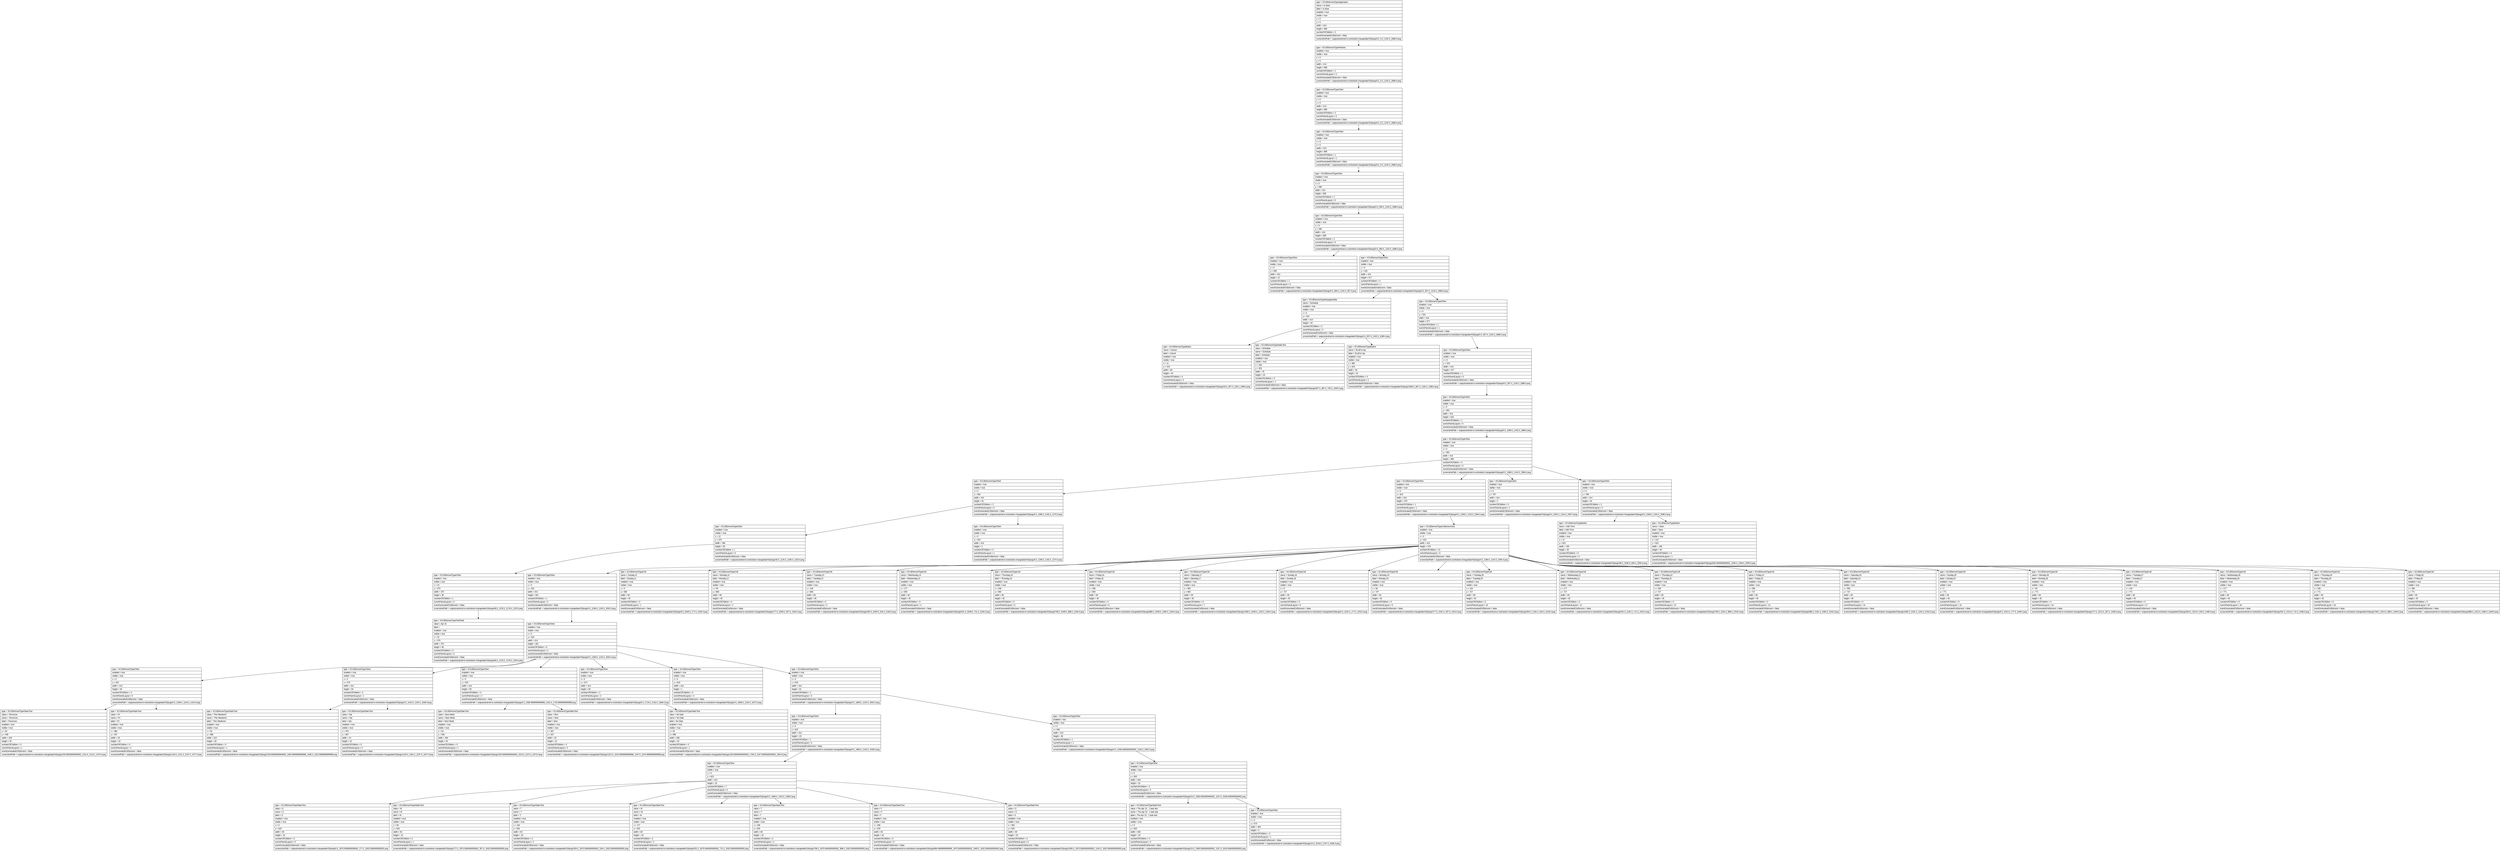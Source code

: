 digraph Layout {

	node [shape=record fontname=Arial];

	0	[label="{type = XCUIElementTypeApplication\l|name = to doist\l|label = to doist\l|enabled = true\l|visible = true\l|x = 0\l|y = 0\l|width = 414\l|height = 896\l|numberOfChildren = 2\l|eventGeneratedOnElement = false \l|screenshotPath = outputs/android-to-ios/todoist-changedate/S3/pngs/0.0_0.0_1242.0_2688.0.png\l}"]
	1	[label="{type = XCUIElementTypeWindow\l|enabled = true\l|visible = true\l|x = 0\l|y = 0\l|width = 414\l|height = 896\l|numberOfChildren = 1\l|numInParentLayout = 0\l|eventGeneratedOnElement = false \l|screenshotPath = outputs/android-to-ios/todoist-changedate/S3/pngs/0.0_0.0_1242.0_2688.0.png\l}"]
	2	[label="{type = XCUIElementTypeOther\l|enabled = true\l|visible = true\l|x = 0\l|y = 0\l|width = 414\l|height = 896\l|numberOfChildren = 2\l|numInParentLayout = 0\l|eventGeneratedOnElement = false \l|screenshotPath = outputs/android-to-ios/todoist-changedate/S3/pngs/0.0_0.0_1242.0_2688.0.png\l}"]
	3	[label="{type = XCUIElementTypeOther\l|enabled = true\l|visible = true\l|x = 0\l|y = 0\l|width = 414\l|height = 896\l|numberOfChildren = 1\l|numInParentLayout = 1\l|eventGeneratedOnElement = false \l|screenshotPath = outputs/android-to-ios/todoist-changedate/S3/pngs/0.0_0.0_1242.0_2688.0.png\l}"]
	4	[label="{type = XCUIElementTypeOther\l|enabled = true\l|visible = true\l|x = 0\l|y = 298\l|width = 414\l|height = 598\l|numberOfChildren = 1\l|numInParentLayout = 0\l|eventGeneratedOnElement = false \l|screenshotPath = outputs/android-to-ios/todoist-changedate/S3/pngs/0.0_894.0_1242.0_2688.0.png\l}"]
	5	[label="{type = XCUIElementTypeOther\l|enabled = true\l|visible = true\l|x = 0\l|y = 298\l|width = 414\l|height = 598\l|numberOfChildren = 2\l|numInParentLayout = 0\l|eventGeneratedOnElement = false \l|screenshotPath = outputs/android-to-ios/todoist-changedate/S3/pngs/0.0_894.0_1242.0_2688.0.png\l}"]
	6	[label="{type = XCUIElementTypeOther\l|enabled = true\l|visible = true\l|x = 0\l|y = 298\l|width = 414\l|height = 21\l|numberOfChildren = 1\l|numInParentLayout = 0\l|eventGeneratedOnElement = false \l|screenshotPath = outputs/android-to-ios/todoist-changedate/S3/pngs/0.0_894.0_1242.0_957.0.png\l}"]
	7	[label="{type = XCUIElementTypeOther\l|enabled = true\l|visible = true\l|x = 0\l|y = 319\l|width = 414\l|height = 577\l|numberOfChildren = 2\l|numInParentLayout = 1\l|eventGeneratedOnElement = false \l|screenshotPath = outputs/android-to-ios/todoist-changedate/S3/pngs/0.0_957.0_1242.0_2688.0.png\l}"]
	8	[label="{type = XCUIElementTypeNavigationBar\l|name = Schedule\l|enabled = true\l|visible = true\l|x = 0\l|y = 319\l|width = 414\l|height = 44\l|numberOfChildren = 3\l|numInParentLayout = 0\l|eventGeneratedOnElement = false \l|screenshotPath = outputs/android-to-ios/todoist-changedate/S3/pngs/0.0_957.0_1242.0_1089.0.png\l}"]
	9	[label="{type = XCUIElementTypeOther\l|enabled = true\l|visible = true\l|x = 0\l|y = 319\l|width = 414\l|height = 577\l|numberOfChildren = 1\l|numInParentLayout = 1\l|eventGeneratedOnElement = false \l|screenshotPath = outputs/android-to-ios/todoist-changedate/S3/pngs/0.0_957.0_1242.0_2688.0.png\l}"]
	10	[label="{type = XCUIElementTypeButton\l|name = Cancel\l|label = Cancel\l|enabled = true\l|visible = true\l|x = 11\l|y = 319\l|width = 65\l|height = 44\l|numberOfChildren = 0\l|numInParentLayout = 0\l|eventGeneratedOnElement = false \l|screenshotPath = outputs/android-to-ios/todoist-changedate/S3/pngs/33.0_957.0_228.0_1089.0.png\l}"]
	11	[label="{type = XCUIElementTypeStaticText\l|value = Schedule\l|name = Schedule\l|label = Schedule\l|enabled = true\l|visible = true\l|x = 169\l|y = 329\l|width = 76\l|height = 24\l|numberOfChildren = 0\l|numInParentLayout = 1\l|eventGeneratedOnElement = false \l|screenshotPath = outputs/android-to-ios/todoist-changedate/S3/pngs/507.0_987.0_735.0_1059.0.png\l}"]
	12	[label="{type = XCUIElementTypeButton\l|name = Scroll to top\l|label = Scroll to top\l|enabled = true\l|visible = true\l|x = 360\l|y = 319\l|width = 34\l|height = 44\l|numberOfChildren = 0\l|numInParentLayout = 2\l|eventGeneratedOnElement = false \l|screenshotPath = outputs/android-to-ios/todoist-changedate/S3/pngs/1080.0_957.0_1182.0_1089.0.png\l}"]
	13	[label="{type = XCUIElementTypeOther\l|enabled = true\l|visible = true\l|x = 0\l|y = 319\l|width = 414\l|height = 577\l|numberOfChildren = 1\l|numInParentLayout = 0\l|eventGeneratedOnElement = false \l|screenshotPath = outputs/android-to-ios/todoist-changedate/S3/pngs/0.0_957.0_1242.0_2688.0.png\l}"]
	14	[label="{type = XCUIElementTypeOther\l|enabled = true\l|visible = true\l|x = 0\l|y = 363\l|width = 414\l|height = 533\l|numberOfChildren = 1\l|numInParentLayout = 0\l|eventGeneratedOnElement = false \l|screenshotPath = outputs/android-to-ios/todoist-changedate/S3/pngs/0.0_1089.0_1242.0_2688.0.png\l}"]
	15	[label="{type = XCUIElementTypeOther\l|enabled = true\l|visible = true\l|x = 0\l|y = 363\l|width = 414\l|height = 499\l|numberOfChildren = 4\l|numInParentLayout = 0\l|eventGeneratedOnElement = false \l|screenshotPath = outputs/android-to-ios/todoist-changedate/S3/pngs/0.0_1089.0_1242.0_2586.0.png\l}"]
	16	[label="{type = XCUIElementTypeOther\l|enabled = true\l|visible = true\l|x = 0\l|y = 363\l|width = 414\l|height = 61\l|numberOfChildren = 2\l|numInParentLayout = 0\l|eventGeneratedOnElement = false \l|screenshotPath = outputs/android-to-ios/todoist-changedate/S3/pngs/0.0_1089.0_1242.0_1272.0.png\l}"]
	17	[label="{type = XCUIElementTypeOther\l|enabled = true\l|visible = true\l|x = 0\l|y = 423\l|width = 414\l|height = 375\l|numberOfChildren = 1\l|numInParentLayout = 1\l|eventGeneratedOnElement = false \l|screenshotPath = outputs/android-to-ios/todoist-changedate/S3/pngs/0.0_1269.0_1242.0_2394.0.png\l}"]
	18	[label="{type = XCUIElementTypeOther\l|enabled = true\l|visible = true\l|x = 0\l|y = 797\l|width = 414\l|height = 2\l|numberOfChildren = 0\l|numInParentLayout = 2\l|eventGeneratedOnElement = false \l|screenshotPath = outputs/android-to-ios/todoist-changedate/S3/pngs/0.0_2391.0_1242.0_2397.0.png\l}"]
	19	[label="{type = XCUIElementTypeOther\l|enabled = true\l|visible = true\l|x = 0\l|y = 798\l|width = 414\l|height = 64\l|numberOfChildren = 2\l|numInParentLayout = 3\l|eventGeneratedOnElement = false \l|screenshotPath = outputs/android-to-ios/todoist-changedate/S3/pngs/0.0_2394.0_1242.0_2586.0.png\l}"]
	20	[label="{type = XCUIElementTypeOther\l|enabled = true\l|visible = true\l|x = 12\l|y = 375\l|width = 390\l|height = 36\l|numberOfChildren = 1\l|numInParentLayout = 0\l|eventGeneratedOnElement = false \l|screenshotPath = outputs/android-to-ios/todoist-changedate/S3/pngs/36.0_1125.0_1206.0_1233.0.png\l}"]
	21	[label="{type = XCUIElementTypeOther\l|enabled = true\l|visible = true\l|x = 0\l|y = 423\l|width = 414\l|height = 1\l|numberOfChildren = 0\l|numInParentLayout = 1\l|eventGeneratedOnElement = false \l|screenshotPath = outputs/android-to-ios/todoist-changedate/S3/pngs/0.0_1269.0_1242.0_1272.0.png\l}"]
	22	[label="{type = XCUIElementTypeCollectionView\l|enabled = true\l|visible = true\l|x = 0\l|y = 423\l|width = 414\l|height = 375\l|numberOfChildren = 21\l|numInParentLayout = 0\l|eventGeneratedOnElement = false \l|screenshotPath = outputs/android-to-ios/todoist-changedate/S3/pngs/0.0_1269.0_1242.0_2394.0.png\l}"]
	23	[label="{type = XCUIElementTypeButton\l|name = Add Time\l|label = Add Time\l|enabled = true\l|visible = true\l|x = 12\l|y = 810\l|width = 190\l|height = 40\l|numberOfChildren = 0\l|numInParentLayout = 0\l|eventGeneratedOnElement = false \l|screenshotPath = outputs/android-to-ios/todoist-changedate/S3/pngs/36.0_2430.0_606.0_2550.0.png\l}"]
	24	[label="{type = XCUIElementTypeButton\l|name = Save\l|label = Save\l|enabled = true\l|visible = true\l|x = 212\l|y = 810\l|width = 190\l|height = 40\l|numberOfChildren = 0\l|numInParentLayout = 1\l|eventGeneratedOnElement = false \l|screenshotPath = outputs/android-to-ios/todoist-changedate/S3/pngs/636.0000000000001_2430.0_1206.0_2550.0.png\l}"]
	25	[label="{type = XCUIElementTypeOther\l|enabled = true\l|visible = true\l|x = 22\l|y = 375\l|width = 370\l|height = 36\l|numberOfChildren = 1\l|numInParentLayout = 0\l|eventGeneratedOnElement = false \l|screenshotPath = outputs/android-to-ios/todoist-changedate/S3/pngs/66.0_1125.0_1176.0_1233.0.png\l}"]
	26	[label="{type = XCUIElementTypeOther\l|enabled = true\l|visible = true\l|x = 0\l|y = 423\l|width = 414\l|height = 261\l|numberOfChildren = 1\l|numInParentLayout = 0\l|eventGeneratedOnElement = false \l|screenshotPath = outputs/android-to-ios/todoist-changedate/S3/pngs/0.0_1269.0_1242.0_2052.0.png\l}"]
	27	[label="{type = XCUIElementTypeCell\l|name = Sunday,11\l|label = Sunday,11\l|enabled = true\l|visible = true\l|x = 0\l|y = 683\l|width = 59\l|height = 45\l|numberOfChildren = 0\l|numInParentLayout = 1\l|eventGeneratedOnElement = false \l|screenshotPath = outputs/android-to-ios/todoist-changedate/S3/pngs/0.0_2049.0_177.0_2184.0.png\l}"]
	28	[label="{type = XCUIElementTypeCell\l|name = Monday,12\l|label = Monday,12\l|enabled = true\l|visible = true\l|x = 59\l|y = 683\l|width = 60\l|height = 45\l|numberOfChildren = 0\l|numInParentLayout = 2\l|eventGeneratedOnElement = false \l|screenshotPath = outputs/android-to-ios/todoist-changedate/S3/pngs/177.0_2049.0_357.0_2184.0.png\l}"]
	29	[label="{type = XCUIElementTypeCell\l|name = Tuesday,13\l|label = Tuesday,13\l|enabled = true\l|visible = true\l|x = 118\l|y = 683\l|width = 60\l|height = 45\l|numberOfChildren = 0\l|numInParentLayout = 3\l|eventGeneratedOnElement = false \l|screenshotPath = outputs/android-to-ios/todoist-changedate/S3/pngs/354.0_2049.0_534.0_2184.0.png\l}"]
	30	[label="{type = XCUIElementTypeCell\l|name = Wednesday,14\l|label = Wednesday,14\l|enabled = true\l|visible = true\l|x = 177\l|y = 683\l|width = 60\l|height = 45\l|numberOfChildren = 0\l|numInParentLayout = 4\l|eventGeneratedOnElement = false \l|screenshotPath = outputs/android-to-ios/todoist-changedate/S3/pngs/531.0_2049.0_711.0_2184.0.png\l}"]
	31	[label="{type = XCUIElementTypeCell\l|name = Thursday,15\l|label = Thursday,15\l|enabled = true\l|visible = true\l|x = 236\l|y = 683\l|width = 60\l|height = 45\l|numberOfChildren = 0\l|numInParentLayout = 5\l|eventGeneratedOnElement = false \l|screenshotPath = outputs/android-to-ios/todoist-changedate/S3/pngs/708.0_2049.0_888.0_2184.0.png\l}"]
	32	[label="{type = XCUIElementTypeCell\l|name = Friday,16\l|label = Friday,16\l|enabled = true\l|visible = true\l|x = 296\l|y = 683\l|width = 59\l|height = 45\l|numberOfChildren = 0\l|numInParentLayout = 6\l|eventGeneratedOnElement = false \l|screenshotPath = outputs/android-to-ios/todoist-changedate/S3/pngs/888.0_2049.0_1065.0_2184.0.png\l}"]
	33	[label="{type = XCUIElementTypeCell\l|name = Saturday,17\l|label = Saturday,17\l|enabled = true\l|visible = true\l|x = 355\l|y = 683\l|width = 59\l|height = 45\l|numberOfChildren = 0\l|numInParentLayout = 7\l|eventGeneratedOnElement = false \l|screenshotPath = outputs/android-to-ios/todoist-changedate/S3/pngs/1065.0_2049.0_1242.0_2184.0.png\l}"]
	34	[label="{type = XCUIElementTypeCell\l|name = Sunday,18\l|label = Sunday,18\l|enabled = true\l|visible = true\l|x = 0\l|y = 727\l|width = 59\l|height = 45\l|numberOfChildren = 0\l|numInParentLayout = 8\l|eventGeneratedOnElement = false \l|screenshotPath = outputs/android-to-ios/todoist-changedate/S3/pngs/0.0_2181.0_177.0_2316.0.png\l}"]
	35	[label="{type = XCUIElementTypeCell\l|name = Monday,19\l|label = Monday,19\l|enabled = true\l|visible = true\l|x = 59\l|y = 727\l|width = 60\l|height = 45\l|numberOfChildren = 0\l|numInParentLayout = 9\l|eventGeneratedOnElement = false \l|screenshotPath = outputs/android-to-ios/todoist-changedate/S3/pngs/177.0_2181.0_357.0_2316.0.png\l}"]
	36	[label="{type = XCUIElementTypeCell\l|name = Tuesday,20\l|label = Tuesday,20\l|enabled = true\l|visible = true\l|x = 118\l|y = 727\l|width = 60\l|height = 45\l|numberOfChildren = 0\l|numInParentLayout = 10\l|eventGeneratedOnElement = false \l|screenshotPath = outputs/android-to-ios/todoist-changedate/S3/pngs/354.0_2181.0_534.0_2316.0.png\l}"]
	37	[label="{type = XCUIElementTypeCell\l|name = Wednesday,21\l|label = Wednesday,21\l|enabled = true\l|visible = true\l|x = 177\l|y = 727\l|width = 60\l|height = 45\l|numberOfChildren = 0\l|numInParentLayout = 11\l|eventGeneratedOnElement = false \l|screenshotPath = outputs/android-to-ios/todoist-changedate/S3/pngs/531.0_2181.0_711.0_2316.0.png\l}"]
	38	[label="{type = XCUIElementTypeCell\l|name = Thursday,22\l|label = Thursday,22\l|enabled = true\l|visible = true\l|x = 236\l|y = 727\l|width = 60\l|height = 45\l|numberOfChildren = 0\l|numInParentLayout = 12\l|eventGeneratedOnElement = false \l|screenshotPath = outputs/android-to-ios/todoist-changedate/S3/pngs/708.0_2181.0_888.0_2316.0.png\l}"]
	39	[label="{type = XCUIElementTypeCell\l|name = Friday,23\l|label = Friday,23\l|enabled = true\l|visible = true\l|x = 296\l|y = 727\l|width = 59\l|height = 45\l|numberOfChildren = 0\l|numInParentLayout = 13\l|eventGeneratedOnElement = false \l|screenshotPath = outputs/android-to-ios/todoist-changedate/S3/pngs/888.0_2181.0_1065.0_2316.0.png\l}"]
	40	[label="{type = XCUIElementTypeCell\l|name = Saturday,24\l|label = Saturday,24\l|enabled = true\l|visible = true\l|x = 355\l|y = 727\l|width = 59\l|height = 45\l|numberOfChildren = 0\l|numInParentLayout = 14\l|eventGeneratedOnElement = false \l|screenshotPath = outputs/android-to-ios/todoist-changedate/S3/pngs/1065.0_2181.0_1242.0_2316.0.png\l}"]
	41	[label="{type = XCUIElementTypeCell\l|name = Sunday,25\l|label = Sunday,25\l|enabled = true\l|visible = true\l|x = 0\l|y = 771\l|width = 59\l|height = 45\l|numberOfChildren = 0\l|numInParentLayout = 15\l|eventGeneratedOnElement = false \l|screenshotPath = outputs/android-to-ios/todoist-changedate/S3/pngs/0.0_2313.0_177.0_2448.0.png\l}"]
	42	[label="{type = XCUIElementTypeCell\l|name = Monday,26\l|label = Monday,26\l|enabled = true\l|visible = true\l|x = 59\l|y = 771\l|width = 60\l|height = 45\l|numberOfChildren = 0\l|numInParentLayout = 16\l|eventGeneratedOnElement = false \l|screenshotPath = outputs/android-to-ios/todoist-changedate/S3/pngs/177.0_2313.0_357.0_2448.0.png\l}"]
	43	[label="{type = XCUIElementTypeCell\l|name = Tuesday,27\l|label = Tuesday,27\l|enabled = true\l|visible = true\l|x = 118\l|y = 771\l|width = 60\l|height = 45\l|numberOfChildren = 0\l|numInParentLayout = 17\l|eventGeneratedOnElement = false \l|screenshotPath = outputs/android-to-ios/todoist-changedate/S3/pngs/354.0_2313.0_534.0_2448.0.png\l}"]
	44	[label="{type = XCUIElementTypeCell\l|name = Wednesday,28\l|label = Wednesday,28\l|enabled = true\l|visible = true\l|x = 177\l|y = 771\l|width = 60\l|height = 45\l|numberOfChildren = 0\l|numInParentLayout = 18\l|eventGeneratedOnElement = false \l|screenshotPath = outputs/android-to-ios/todoist-changedate/S3/pngs/531.0_2313.0_711.0_2448.0.png\l}"]
	45	[label="{type = XCUIElementTypeCell\l|name = Thursday,29\l|label = Thursday,29\l|enabled = true\l|visible = true\l|x = 236\l|y = 771\l|width = 60\l|height = 45\l|numberOfChildren = 0\l|numInParentLayout = 19\l|eventGeneratedOnElement = false \l|screenshotPath = outputs/android-to-ios/todoist-changedate/S3/pngs/708.0_2313.0_888.0_2448.0.png\l}"]
	46	[label="{type = XCUIElementTypeCell\l|name = Friday,30\l|label = Friday,30\l|enabled = true\l|visible = true\l|x = 296\l|y = 771\l|width = 59\l|height = 45\l|numberOfChildren = 0\l|numInParentLayout = 20\l|eventGeneratedOnElement = false \l|screenshotPath = outputs/android-to-ios/todoist-changedate/S3/pngs/888.0_2313.0_1065.0_2448.0.png\l}"]
	47	[label="{type = XCUIElementTypeTextField\l|value = Apr 15\l|label = \l|enabled = true\l|visible = true\l|x = 22\l|y = 375\l|width = 370\l|height = 36\l|numberOfChildren = 0\l|numInParentLayout = 0\l|eventGeneratedOnElement = false \l|screenshotPath = outputs/android-to-ios/todoist-changedate/S3/pngs/66.0_1125.0_1176.0_1233.0.png\l}"]
	48	[label="{type = XCUIElementTypeOther\l|enabled = true\l|visible = true\l|x = 0\l|y = 423\l|width = 414\l|height = 261\l|numberOfChildren = 6\l|numInParentLayout = 0\l|eventGeneratedOnElement = false \l|screenshotPath = outputs/android-to-ios/todoist-changedate/S3/pngs/0.0_1269.0_1242.0_2052.0.png\l}"]
	49	[label="{type = XCUIElementTypeOther\l|enabled = true\l|visible = true\l|x = 0\l|y = 423\l|width = 414\l|height = 50\l|numberOfChildren = 3\l|numInParentLayout = 0\l|eventGeneratedOnElement = false \l|screenshotPath = outputs/android-to-ios/todoist-changedate/S3/pngs/0.0_1269.0_1242.0_1419.0.png\l}"]
	50	[label="{type = XCUIElementTypeOther\l|enabled = true\l|visible = true\l|x = 0\l|y = 473\l|width = 414\l|height = 50\l|numberOfChildren = 3\l|numInParentLayout = 1\l|eventGeneratedOnElement = false \l|screenshotPath = outputs/android-to-ios/todoist-changedate/S3/pngs/0.0_1419.0_1242.0_1569.0.png\l}"]
	51	[label="{type = XCUIElementTypeOther\l|enabled = true\l|visible = true\l|x = 0\l|y = 523\l|width = 414\l|height = 50\l|numberOfChildren = 3\l|numInParentLayout = 2\l|eventGeneratedOnElement = false \l|screenshotPath = outputs/android-to-ios/todoist-changedate/S3/pngs/0.0_1568.9999999999998_1242.0_1718.9999999999998.png\l}"]
	52	[label="{type = XCUIElementTypeOther\l|enabled = true\l|visible = true\l|x = 0\l|y = 573\l|width = 414\l|height = 50\l|numberOfChildren = 2\l|numInParentLayout = 3\l|eventGeneratedOnElement = false \l|screenshotPath = outputs/android-to-ios/todoist-changedate/S3/pngs/0.0_1719.0_1242.0_1869.0.png\l}"]
	53	[label="{type = XCUIElementTypeOther\l|enabled = true\l|visible = true\l|x = 0\l|y = 623\l|width = 414\l|height = 1\l|numberOfChildren = 0\l|numInParentLayout = 4\l|eventGeneratedOnElement = false \l|screenshotPath = outputs/android-to-ios/todoist-changedate/S3/pngs/0.0_1869.0_1242.0_1872.0.png\l}"]
	54	[label="{type = XCUIElementTypeOther\l|enabled = true\l|visible = true\l|x = 0\l|y = 623\l|width = 414\l|height = 61\l|numberOfChildren = 2\l|numInParentLayout = 5\l|eventGeneratedOnElement = false \l|screenshotPath = outputs/android-to-ios/todoist-changedate/S3/pngs/0.0_1869.0_1242.0_2052.0.png\l}"]
	55	[label="{type = XCUIElementTypeStaticText\l|value = Tomorrow\l|name = Tomorrow\l|label = Tomorrow\l|enabled = true\l|visible = true\l|x = 53\l|y = 438\l|width = 318\l|height = 20\l|numberOfChildren = 0\l|numInParentLayout = 1\l|eventGeneratedOnElement = false \l|screenshotPath = outputs/android-to-ios/todoist-changedate/S3/pngs/159.00000000000003_1314.0_1113.0_1374.0.png\l}"]
	56	[label="{type = XCUIElementTypeStaticText\l|value = Fri\l|name = Fri\l|label = Fri\l|enabled = true\l|visible = true\l|x = 380\l|y = 437\l|width = 19\l|height = 22\l|numberOfChildren = 0\l|numInParentLayout = 2\l|eventGeneratedOnElement = false \l|screenshotPath = outputs/android-to-ios/todoist-changedate/S3/pngs/1140.0_1311.0_1197.0_1377.0.png\l}"]
	57	[label="{type = XCUIElementTypeStaticText\l|value = This Weekend\l|name = This Weekend\l|label = This Weekend\l|enabled = true\l|visible = true\l|x = 53\l|y = 488\l|width = 312\l|height = 20\l|numberOfChildren = 0\l|numInParentLayout = 1\l|eventGeneratedOnElement = false \l|screenshotPath = outputs/android-to-ios/todoist-changedate/S3/pngs/159.00000000000003_1463.9999999999998_1095.0_1523.9999999999998.png\l}"]
	58	[label="{type = XCUIElementTypeStaticText\l|value = Sat\l|name = Sat\l|label = Sat\l|enabled = true\l|visible = true\l|x = 375\l|y = 487\l|width = 24\l|height = 22\l|numberOfChildren = 0\l|numInParentLayout = 2\l|eventGeneratedOnElement = false \l|screenshotPath = outputs/android-to-ios/todoist-changedate/S3/pngs/1125.0_1461.0_1197.0_1527.0.png\l}"]
	59	[label="{type = XCUIElementTypeStaticText\l|value = Next Week\l|name = Next Week\l|label = Next Week\l|enabled = true\l|visible = true\l|x = 53\l|y = 538\l|width = 304\l|height = 20\l|numberOfChildren = 0\l|numInParentLayout = 1\l|eventGeneratedOnElement = false \l|screenshotPath = outputs/android-to-ios/todoist-changedate/S3/pngs/159.00000000000003_1614.0_1071.0_1674.0.png\l}"]
	60	[label="{type = XCUIElementTypeStaticText\l|value = Mon\l|name = Mon\l|label = Mon\l|enabled = true\l|visible = true\l|x = 367\l|y = 537\l|width = 32\l|height = 22\l|numberOfChildren = 0\l|numInParentLayout = 2\l|eventGeneratedOnElement = false \l|screenshotPath = outputs/android-to-ios/todoist-changedate/S3/pngs/1101.0_1610.9999999999998_1197.0_1676.9999999999998.png\l}"]
	61	[label="{type = XCUIElementTypeStaticText\l|value = No Date\l|name = No Date\l|label = No Date\l|enabled = true\l|visible = true\l|x = 53\l|y = 588\l|width = 336\l|height = 20\l|numberOfChildren = 0\l|numInParentLayout = 1\l|eventGeneratedOnElement = false \l|screenshotPath = outputs/android-to-ios/todoist-changedate/S3/pngs/159.00000000000003_1764.0_1167.0000000000002_1824.0.png\l}"]
	62	[label="{type = XCUIElementTypeOther\l|enabled = true\l|visible = true\l|x = 0\l|y = 623\l|width = 414\l|height = 23\l|numberOfChildren = 1\l|numInParentLayout = 0\l|eventGeneratedOnElement = false \l|screenshotPath = outputs/android-to-ios/todoist-changedate/S3/pngs/0.0_1869.0_1242.0_1938.0.png\l}"]
	63	[label="{type = XCUIElementTypeOther\l|enabled = true\l|visible = true\l|x = 0\l|y = 646\l|width = 414\l|height = 38\l|numberOfChildren = 1\l|numInParentLayout = 1\l|eventGeneratedOnElement = false \l|screenshotPath = outputs/android-to-ios/todoist-changedate/S3/pngs/0.0_1938.0000000000002_1242.0_2052.0.png\l}"]
	64	[label="{type = XCUIElementTypeOther\l|enabled = true\l|visible = true\l|x = 0\l|y = 623\l|width = 414\l|height = 23\l|numberOfChildren = 7\l|numInParentLayout = 0\l|eventGeneratedOnElement = false \l|screenshotPath = outputs/android-to-ios/todoist-changedate/S3/pngs/0.0_1869.0_1242.0_1938.0.png\l}"]
	65	[label="{type = XCUIElementTypeOther\l|enabled = true\l|visible = true\l|x = 5\l|y = 653\l|width = 404\l|height = 23\l|numberOfChildren = 2\l|numInParentLayout = 0\l|eventGeneratedOnElement = false \l|screenshotPath = outputs/android-to-ios/todoist-changedate/S3/pngs/15.0_1959.0000000000002_1227.0_2028.0000000000002.png\l}"]
	66	[label="{type = XCUIElementTypeStaticText\l|value = S\l|name = S\l|label = S\l|enabled = true\l|visible = true\l|x = 0\l|y = 625\l|width = 59\l|height = 19\l|numberOfChildren = 0\l|numInParentLayout = 0\l|eventGeneratedOnElement = false \l|screenshotPath = outputs/android-to-ios/todoist-changedate/S3/pngs/0.0_1875.0000000000002_177.0_1932.0000000000002.png\l}"]
	67	[label="{type = XCUIElementTypeStaticText\l|value = M\l|name = M\l|label = M\l|enabled = true\l|visible = true\l|x = 59\l|y = 625\l|width = 60\l|height = 19\l|numberOfChildren = 0\l|numInParentLayout = 1\l|eventGeneratedOnElement = false \l|screenshotPath = outputs/android-to-ios/todoist-changedate/S3/pngs/177.0_1875.0000000000002_357.0_1932.0000000000002.png\l}"]
	68	[label="{type = XCUIElementTypeStaticText\l|value = T\l|name = T\l|label = T\l|enabled = true\l|visible = true\l|x = 118\l|y = 625\l|width = 60\l|height = 19\l|numberOfChildren = 0\l|numInParentLayout = 2\l|eventGeneratedOnElement = false \l|screenshotPath = outputs/android-to-ios/todoist-changedate/S3/pngs/354.0_1875.0000000000002_534.0_1932.0000000000002.png\l}"]
	69	[label="{type = XCUIElementTypeStaticText\l|value = W\l|name = W\l|label = W\l|enabled = true\l|visible = true\l|x = 177\l|y = 625\l|width = 60\l|height = 19\l|numberOfChildren = 0\l|numInParentLayout = 3\l|eventGeneratedOnElement = false \l|screenshotPath = outputs/android-to-ios/todoist-changedate/S3/pngs/531.0_1875.0000000000002_711.0_1932.0000000000002.png\l}"]
	70	[label="{type = XCUIElementTypeStaticText\l|value = T\l|name = T\l|label = T\l|enabled = true\l|visible = true\l|x = 236\l|y = 625\l|width = 60\l|height = 19\l|numberOfChildren = 0\l|numInParentLayout = 4\l|eventGeneratedOnElement = false \l|screenshotPath = outputs/android-to-ios/todoist-changedate/S3/pngs/708.0_1875.0000000000002_888.0_1932.0000000000002.png\l}"]
	71	[label="{type = XCUIElementTypeStaticText\l|value = F\l|name = F\l|label = F\l|enabled = true\l|visible = true\l|x = 295\l|y = 625\l|width = 60\l|height = 19\l|numberOfChildren = 0\l|numInParentLayout = 5\l|eventGeneratedOnElement = false \l|screenshotPath = outputs/android-to-ios/todoist-changedate/S3/pngs/884.9999999999999_1875.0000000000002_1065.0_1932.0000000000002.png\l}"]
	72	[label="{type = XCUIElementTypeStaticText\l|value = S\l|name = S\l|label = S\l|enabled = true\l|visible = true\l|x = 355\l|y = 625\l|width = 59\l|height = 19\l|numberOfChildren = 0\l|numInParentLayout = 6\l|eventGeneratedOnElement = false \l|screenshotPath = outputs/android-to-ios/todoist-changedate/S3/pngs/1065.0_1875.0000000000002_1242.0_1932.0000000000002.png\l}"]
	73	[label="{type = XCUIElementTypeStaticText\l|value = Thu Apr 15 · 1 task due\l|name = Thu Apr 15 · 1 task due\l|label = Thu Apr 15 · 1 task due\l|enabled = true\l|visible = true\l|x = 5\l|y = 653\l|width = 404\l|height = 19\l|numberOfChildren = 0\l|numInParentLayout = 0\l|eventGeneratedOnElement = false \l|screenshotPath = outputs/android-to-ios/todoist-changedate/S3/pngs/15.0_1959.0000000000002_1227.0_2016.0000000000002.png\l}"]
	74	[label="{type = XCUIElementTypeOther\l|enabled = true\l|visible = true\l|x = 5\l|y = 673\l|width = 404\l|height = 3\l|numberOfChildren = 0\l|numInParentLayout = 1\l|eventGeneratedOnElement = false \l|screenshotPath = outputs/android-to-ios/todoist-changedate/S3/pngs/15.0_2019.0_1227.0_2028.0.png\l}"]


	0 -> 1
	1 -> 2
	2 -> 3
	3 -> 4
	4 -> 5
	5 -> 6
	5 -> 7
	7 -> 8
	7 -> 9
	8 -> 10
	8 -> 11
	8 -> 12
	9 -> 13
	13 -> 14
	14 -> 15
	15 -> 16
	15 -> 17
	15 -> 18
	15 -> 19
	16 -> 20
	16 -> 21
	17 -> 22
	19 -> 23
	19 -> 24
	20 -> 25
	22 -> 26
	22 -> 27
	22 -> 28
	22 -> 29
	22 -> 30
	22 -> 31
	22 -> 32
	22 -> 33
	22 -> 34
	22 -> 35
	22 -> 36
	22 -> 37
	22 -> 38
	22 -> 39
	22 -> 40
	22 -> 41
	22 -> 42
	22 -> 43
	22 -> 44
	22 -> 45
	22 -> 46
	25 -> 47
	26 -> 48
	48 -> 49
	48 -> 50
	48 -> 51
	48 -> 52
	48 -> 53
	48 -> 54
	49 -> 55
	49 -> 56
	50 -> 57
	50 -> 58
	51 -> 59
	51 -> 60
	52 -> 61
	54 -> 62
	54 -> 63
	62 -> 64
	63 -> 65
	64 -> 66
	64 -> 67
	64 -> 68
	64 -> 69
	64 -> 70
	64 -> 71
	64 -> 72
	65 -> 73
	65 -> 74


}